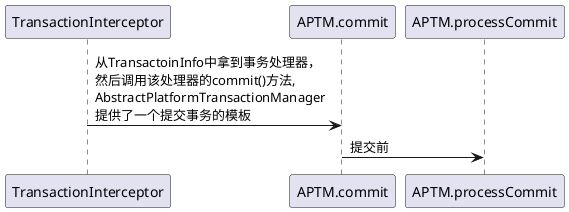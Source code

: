@startuml
TransactionInterceptor -> APTM.commit: 从TransactoinInfo中拿到事务处理器，\n然后调用该处理器的commit()方法,\nAbstractPlatformTransactionManager\n提供了一个提交事务的模板
APTM.commit -> APTM.processCommit: 提交前
@enduml